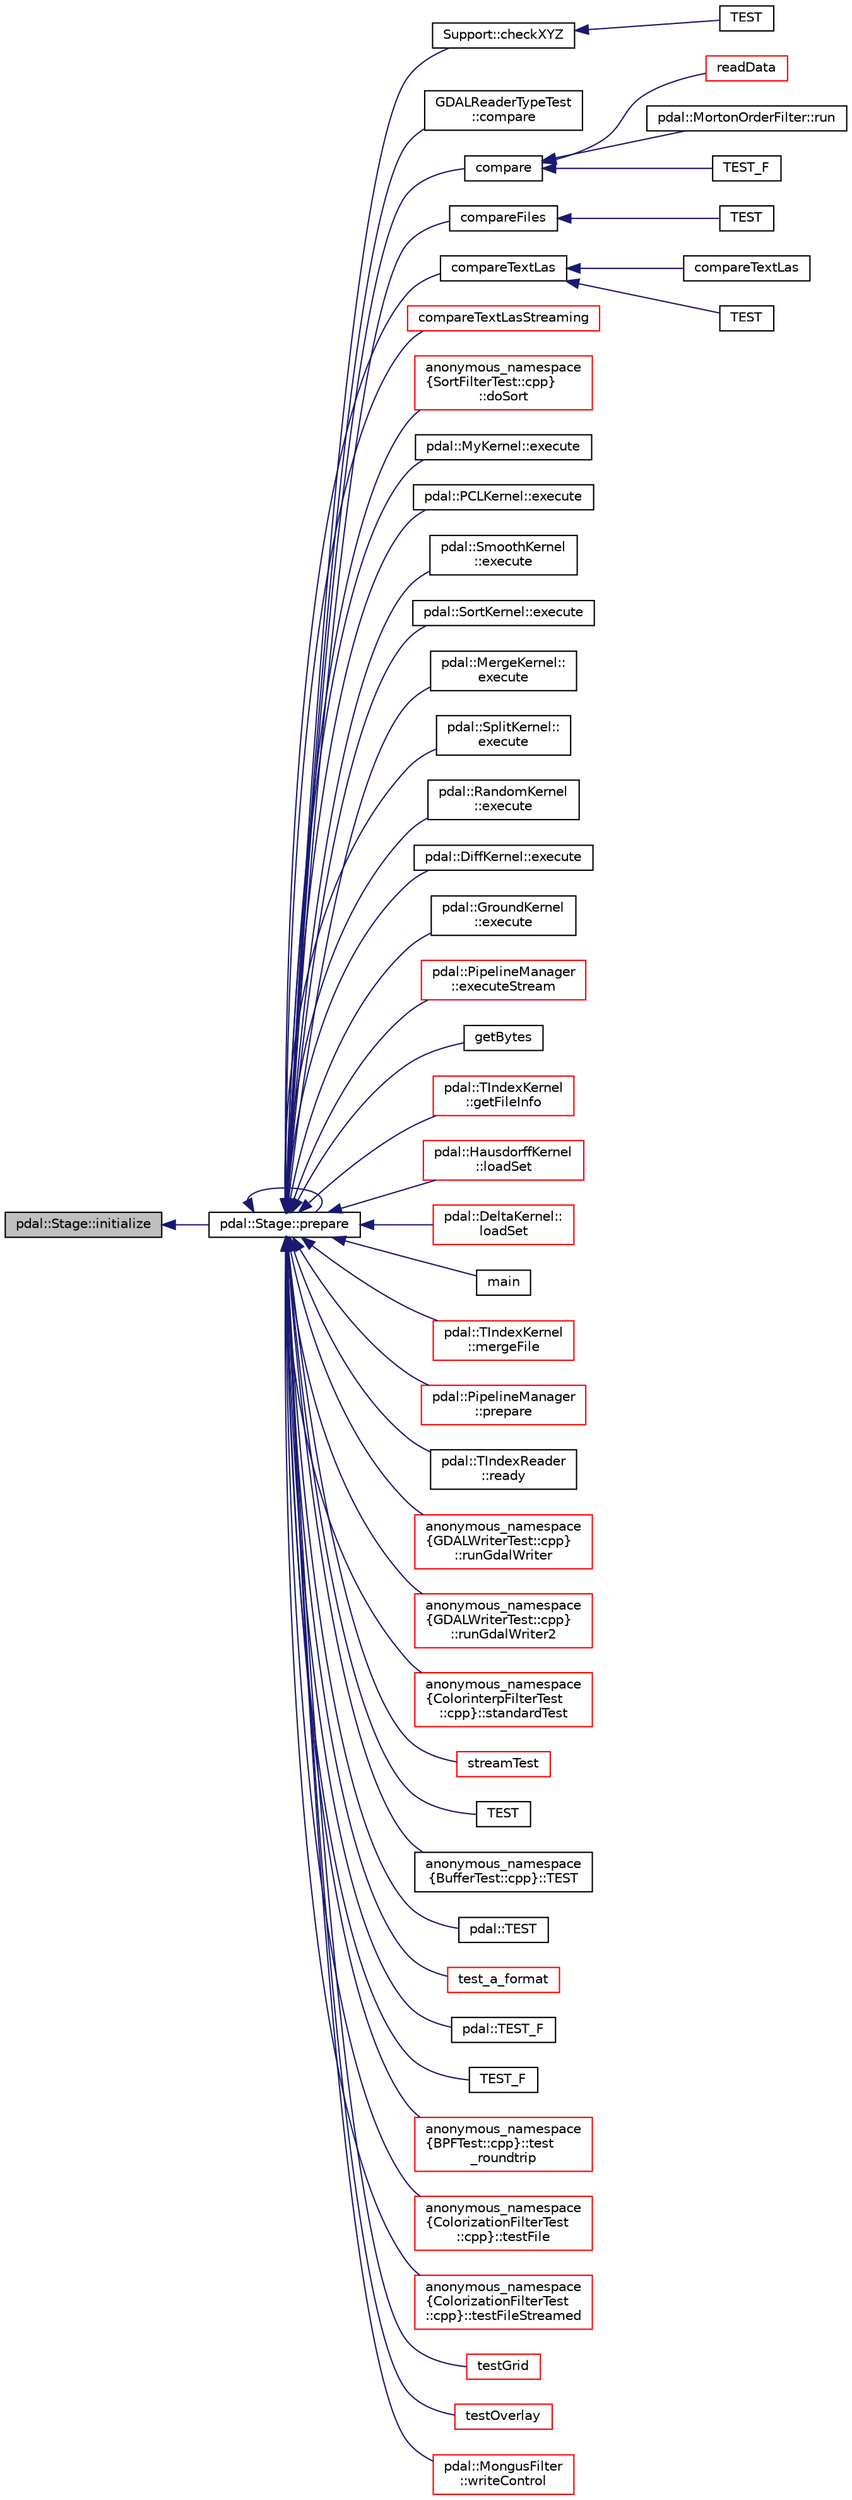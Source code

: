 digraph "pdal::Stage::initialize"
{
  edge [fontname="Helvetica",fontsize="10",labelfontname="Helvetica",labelfontsize="10"];
  node [fontname="Helvetica",fontsize="10",shape=record];
  rankdir="LR";
  Node1 [label="pdal::Stage::initialize",height=0.2,width=0.4,color="black", fillcolor="grey75", style="filled", fontcolor="black"];
  Node1 -> Node2 [dir="back",color="midnightblue",fontsize="10",style="solid",fontname="Helvetica"];
  Node2 [label="pdal::Stage::prepare",height=0.2,width=0.4,color="black", fillcolor="white", style="filled",URL="$classpdal_1_1Stage.html#a4b9296a59f8852b3d08630f1086bfbea"];
  Node2 -> Node3 [dir="back",color="midnightblue",fontsize="10",style="solid",fontname="Helvetica"];
  Node3 [label="Support::checkXYZ",height=0.2,width=0.4,color="black", fillcolor="white", style="filled",URL="$classSupport.html#a0f6b5ed9b20a213a0607f3b989b81cec"];
  Node3 -> Node4 [dir="back",color="midnightblue",fontsize="10",style="solid",fontname="Helvetica"];
  Node4 [label="TEST",height=0.2,width=0.4,color="black", fillcolor="white", style="filled",URL="$SpatialReferenceTest_8cpp.html#acbe8bbc3b3d602e92c360d196a0431d0"];
  Node2 -> Node5 [dir="back",color="midnightblue",fontsize="10",style="solid",fontname="Helvetica"];
  Node5 [label="GDALReaderTypeTest\l::compare",height=0.2,width=0.4,color="black", fillcolor="white", style="filled",URL="$classGDALReaderTypeTest.html#a7ccb2f33deda3d1840509c81f3718ca8"];
  Node2 -> Node6 [dir="back",color="midnightblue",fontsize="10",style="solid",fontname="Helvetica"];
  Node6 [label="compare",height=0.2,width=0.4,color="black", fillcolor="white", style="filled",URL="$OCITest_8cpp.html#aa992a42d3b52c376e3902f1412402781"];
  Node6 -> Node7 [dir="back",color="midnightblue",fontsize="10",style="solid",fontname="Helvetica"];
  Node7 [label="readData",height=0.2,width=0.4,color="red", fillcolor="white", style="filled",URL="$OCITest_8cpp.html#ab1703367762abc1490e00dcd5ccb29bc"];
  Node6 -> Node8 [dir="back",color="midnightblue",fontsize="10",style="solid",fontname="Helvetica"];
  Node8 [label="pdal::MortonOrderFilter::run",height=0.2,width=0.4,color="black", fillcolor="white", style="filled",URL="$classpdal_1_1MortonOrderFilter.html#ad677d9f6af17b471a1959ae20afb1af8"];
  Node6 -> Node9 [dir="back",color="midnightblue",fontsize="10",style="solid",fontname="Helvetica"];
  Node9 [label="TEST_F",height=0.2,width=0.4,color="black", fillcolor="white", style="filled",URL="$GDALReaderTest_8cpp.html#a3516d024f113af1dacf61dd812810c42"];
  Node2 -> Node10 [dir="back",color="midnightblue",fontsize="10",style="solid",fontname="Helvetica"];
  Node10 [label="compareFiles",height=0.2,width=0.4,color="black", fillcolor="white", style="filled",URL="$LasWriterTest_8cpp.html#a3303a951654ed83ac6abc2a44e07b2d3"];
  Node10 -> Node11 [dir="back",color="midnightblue",fontsize="10",style="solid",fontname="Helvetica"];
  Node11 [label="TEST",height=0.2,width=0.4,color="black", fillcolor="white", style="filled",URL="$LasWriterTest_8cpp.html#a96e02b574ec50a9a46445046ca8f303b"];
  Node2 -> Node12 [dir="back",color="midnightblue",fontsize="10",style="solid",fontname="Helvetica"];
  Node12 [label="compareTextLas",height=0.2,width=0.4,color="black", fillcolor="white", style="filled",URL="$TextReaderTest_8cpp.html#a509a22500d50c63ed7f1575067f5879d"];
  Node12 -> Node13 [dir="back",color="midnightblue",fontsize="10",style="solid",fontname="Helvetica"];
  Node13 [label="compareTextLas",height=0.2,width=0.4,color="black", fillcolor="white", style="filled",URL="$TextReaderTest_8cpp.html#a372e282a651b1933673e3f4b2c520b7d"];
  Node12 -> Node14 [dir="back",color="midnightblue",fontsize="10",style="solid",fontname="Helvetica"];
  Node14 [label="TEST",height=0.2,width=0.4,color="black", fillcolor="white", style="filled",URL="$TextReaderTest_8cpp.html#a9985311c42276f69831c043ad02b0556"];
  Node2 -> Node15 [dir="back",color="midnightblue",fontsize="10",style="solid",fontname="Helvetica"];
  Node15 [label="compareTextLasStreaming",height=0.2,width=0.4,color="red", fillcolor="white", style="filled",URL="$TextReaderTest_8cpp.html#afffb357c566f20e6383568d28525817a"];
  Node2 -> Node16 [dir="back",color="midnightblue",fontsize="10",style="solid",fontname="Helvetica"];
  Node16 [label="anonymous_namespace\l\{SortFilterTest::cpp\}\l::doSort",height=0.2,width=0.4,color="red", fillcolor="white", style="filled",URL="$namespaceanonymous__namespace_02SortFilterTest_8cpp_03.html#a4dd665dd162481d153ad54779b8e970b"];
  Node2 -> Node17 [dir="back",color="midnightblue",fontsize="10",style="solid",fontname="Helvetica"];
  Node17 [label="pdal::MyKernel::execute",height=0.2,width=0.4,color="black", fillcolor="white", style="filled",URL="$classpdal_1_1MyKernel.html#a2aa834686cb68aab88b9d40df48d6f13"];
  Node2 -> Node18 [dir="back",color="midnightblue",fontsize="10",style="solid",fontname="Helvetica"];
  Node18 [label="pdal::PCLKernel::execute",height=0.2,width=0.4,color="black", fillcolor="white", style="filled",URL="$classpdal_1_1PCLKernel.html#aab22ad378b4c29bbe5dd69ad6eb0c6ef"];
  Node2 -> Node19 [dir="back",color="midnightblue",fontsize="10",style="solid",fontname="Helvetica"];
  Node19 [label="pdal::SmoothKernel\l::execute",height=0.2,width=0.4,color="black", fillcolor="white", style="filled",URL="$classpdal_1_1SmoothKernel.html#a12357e09bb47a0567ed0af7089c3739f"];
  Node2 -> Node20 [dir="back",color="midnightblue",fontsize="10",style="solid",fontname="Helvetica"];
  Node20 [label="pdal::SortKernel::execute",height=0.2,width=0.4,color="black", fillcolor="white", style="filled",URL="$classpdal_1_1SortKernel.html#a35de433cd919ac9fc87a957395323820"];
  Node2 -> Node21 [dir="back",color="midnightblue",fontsize="10",style="solid",fontname="Helvetica"];
  Node21 [label="pdal::MergeKernel::\lexecute",height=0.2,width=0.4,color="black", fillcolor="white", style="filled",URL="$classpdal_1_1MergeKernel.html#a0f279da4375db6bb051489b6588fa897"];
  Node2 -> Node22 [dir="back",color="midnightblue",fontsize="10",style="solid",fontname="Helvetica"];
  Node22 [label="pdal::SplitKernel::\lexecute",height=0.2,width=0.4,color="black", fillcolor="white", style="filled",URL="$classpdal_1_1SplitKernel.html#aa93e386ee8d67c65d5c31d39ec7c9971"];
  Node2 -> Node23 [dir="back",color="midnightblue",fontsize="10",style="solid",fontname="Helvetica"];
  Node23 [label="pdal::RandomKernel\l::execute",height=0.2,width=0.4,color="black", fillcolor="white", style="filled",URL="$classpdal_1_1RandomKernel.html#ae101bc78cfab26709852a1ef31d7a38f"];
  Node2 -> Node24 [dir="back",color="midnightblue",fontsize="10",style="solid",fontname="Helvetica"];
  Node24 [label="pdal::DiffKernel::execute",height=0.2,width=0.4,color="black", fillcolor="white", style="filled",URL="$classpdal_1_1DiffKernel.html#a5594ac6561864e2c80a26545397d56f6"];
  Node2 -> Node25 [dir="back",color="midnightblue",fontsize="10",style="solid",fontname="Helvetica"];
  Node25 [label="pdal::GroundKernel\l::execute",height=0.2,width=0.4,color="black", fillcolor="white", style="filled",URL="$classpdal_1_1GroundKernel.html#a652b5f932cd5e982b887917a82f692e2"];
  Node2 -> Node26 [dir="back",color="midnightblue",fontsize="10",style="solid",fontname="Helvetica"];
  Node26 [label="pdal::PipelineManager\l::executeStream",height=0.2,width=0.4,color="red", fillcolor="white", style="filled",URL="$classpdal_1_1PipelineManager.html#a657ff17a1dce54e42bd3f152759a896c"];
  Node2 -> Node27 [dir="back",color="midnightblue",fontsize="10",style="solid",fontname="Helvetica"];
  Node27 [label="getBytes",height=0.2,width=0.4,color="black", fillcolor="white", style="filled",URL="$CompressionTest_8cpp.html#a6d46cc9b57a277b3a7c486859232bcf8"];
  Node2 -> Node28 [dir="back",color="midnightblue",fontsize="10",style="solid",fontname="Helvetica"];
  Node28 [label="pdal::TIndexKernel\l::getFileInfo",height=0.2,width=0.4,color="red", fillcolor="white", style="filled",URL="$classpdal_1_1TIndexKernel.html#a496ad191832c2af610f60ae5ef00d1d0"];
  Node2 -> Node29 [dir="back",color="midnightblue",fontsize="10",style="solid",fontname="Helvetica"];
  Node29 [label="pdal::HausdorffKernel\l::loadSet",height=0.2,width=0.4,color="red", fillcolor="white", style="filled",URL="$classpdal_1_1HausdorffKernel.html#a1d3664d111d8b5abc23ab609e3b9163e"];
  Node2 -> Node30 [dir="back",color="midnightblue",fontsize="10",style="solid",fontname="Helvetica"];
  Node30 [label="pdal::DeltaKernel::\lloadSet",height=0.2,width=0.4,color="red", fillcolor="white", style="filled",URL="$classpdal_1_1DeltaKernel.html#a9f78c94029ba013d88acd41301de7ee2"];
  Node2 -> Node31 [dir="back",color="midnightblue",fontsize="10",style="solid",fontname="Helvetica"];
  Node31 [label="main",height=0.2,width=0.4,color="black", fillcolor="white", style="filled",URL="$tutorial_8cpp.html#a0ddf1224851353fc92bfbff6f499fa97"];
  Node2 -> Node32 [dir="back",color="midnightblue",fontsize="10",style="solid",fontname="Helvetica"];
  Node32 [label="pdal::TIndexKernel\l::mergeFile",height=0.2,width=0.4,color="red", fillcolor="white", style="filled",URL="$classpdal_1_1TIndexKernel.html#a260c46e9fc8a9e5dddd395c93422dfa6"];
  Node2 -> Node2 [dir="back",color="midnightblue",fontsize="10",style="solid",fontname="Helvetica"];
  Node2 -> Node33 [dir="back",color="midnightblue",fontsize="10",style="solid",fontname="Helvetica"];
  Node33 [label="pdal::PipelineManager\l::prepare",height=0.2,width=0.4,color="red", fillcolor="white", style="filled",URL="$classpdal_1_1PipelineManager.html#ab1216e90ce5bea6ed10b3bdfeef47e6d"];
  Node2 -> Node34 [dir="back",color="midnightblue",fontsize="10",style="solid",fontname="Helvetica"];
  Node34 [label="pdal::TIndexReader\l::ready",height=0.2,width=0.4,color="black", fillcolor="white", style="filled",URL="$classpdal_1_1TIndexReader.html#aab30ff453c7bb99f11295f9a6395f9a9"];
  Node2 -> Node35 [dir="back",color="midnightblue",fontsize="10",style="solid",fontname="Helvetica"];
  Node35 [label="anonymous_namespace\l\{GDALWriterTest::cpp\}\l::runGdalWriter",height=0.2,width=0.4,color="red", fillcolor="white", style="filled",URL="$namespaceanonymous__namespace_02GDALWriterTest_8cpp_03.html#afa82c052f6116c30a757052c3013ec06"];
  Node2 -> Node36 [dir="back",color="midnightblue",fontsize="10",style="solid",fontname="Helvetica"];
  Node36 [label="anonymous_namespace\l\{GDALWriterTest::cpp\}\l::runGdalWriter2",height=0.2,width=0.4,color="red", fillcolor="white", style="filled",URL="$namespaceanonymous__namespace_02GDALWriterTest_8cpp_03.html#ab4af538727de76014b4faf8c8b616793"];
  Node2 -> Node37 [dir="back",color="midnightblue",fontsize="10",style="solid",fontname="Helvetica"];
  Node37 [label="anonymous_namespace\l\{ColorinterpFilterTest\l::cpp\}::standardTest",height=0.2,width=0.4,color="red", fillcolor="white", style="filled",URL="$namespaceanonymous__namespace_02ColorinterpFilterTest_8cpp_03.html#a2c7a8c71c9e37bd0e7821a01064bd259"];
  Node2 -> Node38 [dir="back",color="midnightblue",fontsize="10",style="solid",fontname="Helvetica"];
  Node38 [label="streamTest",height=0.2,width=0.4,color="red", fillcolor="white", style="filled",URL="$LasReaderTest_8cpp.html#a3fe845027bd4709eb9126245edd6f3c6"];
  Node2 -> Node39 [dir="back",color="midnightblue",fontsize="10",style="solid",fontname="Helvetica"];
  Node39 [label="TEST",height=0.2,width=0.4,color="black", fillcolor="white", style="filled",URL="$MatlabReaderTest_8cpp.html#a13d075df757d9911160c6c091b867b08"];
  Node2 -> Node40 [dir="back",color="midnightblue",fontsize="10",style="solid",fontname="Helvetica"];
  Node40 [label="anonymous_namespace\l\{BufferTest::cpp\}::TEST",height=0.2,width=0.4,color="black", fillcolor="white", style="filled",URL="$namespaceanonymous__namespace_02BufferTest_8cpp_03.html#aa82a48c7e159e43f9c99511f10d16b3c"];
  Node2 -> Node41 [dir="back",color="midnightblue",fontsize="10",style="solid",fontname="Helvetica"];
  Node41 [label="pdal::TEST",height=0.2,width=0.4,color="black", fillcolor="white", style="filled",URL="$namespacepdal.html#a51cbf5225e506db21e7efe20f4eebb09"];
  Node2 -> Node42 [dir="back",color="midnightblue",fontsize="10",style="solid",fontname="Helvetica"];
  Node42 [label="test_a_format",height=0.2,width=0.4,color="red", fillcolor="white", style="filled",URL="$LasReaderTest_8cpp.html#aa76b17cddb63cde84b93800acc213041"];
  Node2 -> Node43 [dir="back",color="midnightblue",fontsize="10",style="solid",fontname="Helvetica"];
  Node43 [label="pdal::TEST_F",height=0.2,width=0.4,color="black", fillcolor="white", style="filled",URL="$namespacepdal.html#ab19387b4eb501050585c3603e06db46a"];
  Node2 -> Node44 [dir="back",color="midnightblue",fontsize="10",style="solid",fontname="Helvetica"];
  Node44 [label="TEST_F",height=0.2,width=0.4,color="black", fillcolor="white", style="filled",URL="$GreyhoundReaderTest_8cpp.html#af2d766907254ea1571821d6d621f0b61"];
  Node2 -> Node45 [dir="back",color="midnightblue",fontsize="10",style="solid",fontname="Helvetica"];
  Node45 [label="anonymous_namespace\l\{BPFTest::cpp\}::test\l_roundtrip",height=0.2,width=0.4,color="red", fillcolor="white", style="filled",URL="$namespaceanonymous__namespace_02BPFTest_8cpp_03.html#a55eec1c3e76a6cdaa20e260fb6c03fe9"];
  Node2 -> Node46 [dir="back",color="midnightblue",fontsize="10",style="solid",fontname="Helvetica"];
  Node46 [label="anonymous_namespace\l\{ColorizationFilterTest\l::cpp\}::testFile",height=0.2,width=0.4,color="red", fillcolor="white", style="filled",URL="$namespaceanonymous__namespace_02ColorizationFilterTest_8cpp_03.html#a9ecba8dd0dc941d16a50be7a9a264b07"];
  Node2 -> Node47 [dir="back",color="midnightblue",fontsize="10",style="solid",fontname="Helvetica"];
  Node47 [label="anonymous_namespace\l\{ColorizationFilterTest\l::cpp\}::testFileStreamed",height=0.2,width=0.4,color="red", fillcolor="white", style="filled",URL="$namespaceanonymous__namespace_02ColorizationFilterTest_8cpp_03.html#a34ec954a3562386020f65ce3ad8d025e"];
  Node2 -> Node48 [dir="back",color="midnightblue",fontsize="10",style="solid",fontname="Helvetica"];
  Node48 [label="testGrid",height=0.2,width=0.4,color="red", fillcolor="white", style="filled",URL="$FauxReaderTest_8cpp.html#a3d5539afea38de83c9e480676f12c736"];
  Node2 -> Node49 [dir="back",color="midnightblue",fontsize="10",style="solid",fontname="Helvetica"];
  Node49 [label="testOverlay",height=0.2,width=0.4,color="red", fillcolor="white", style="filled",URL="$OverlayFilterTest_8cpp.html#a81ea698dfcbc49b4d563206ceb68d003"];
  Node2 -> Node50 [dir="back",color="midnightblue",fontsize="10",style="solid",fontname="Helvetica"];
  Node50 [label="pdal::MongusFilter\l::writeControl",height=0.2,width=0.4,color="red", fillcolor="white", style="filled",URL="$classpdal_1_1MongusFilter.html#aaacd9ce3a847541bad94929bb8f28179"];
}
